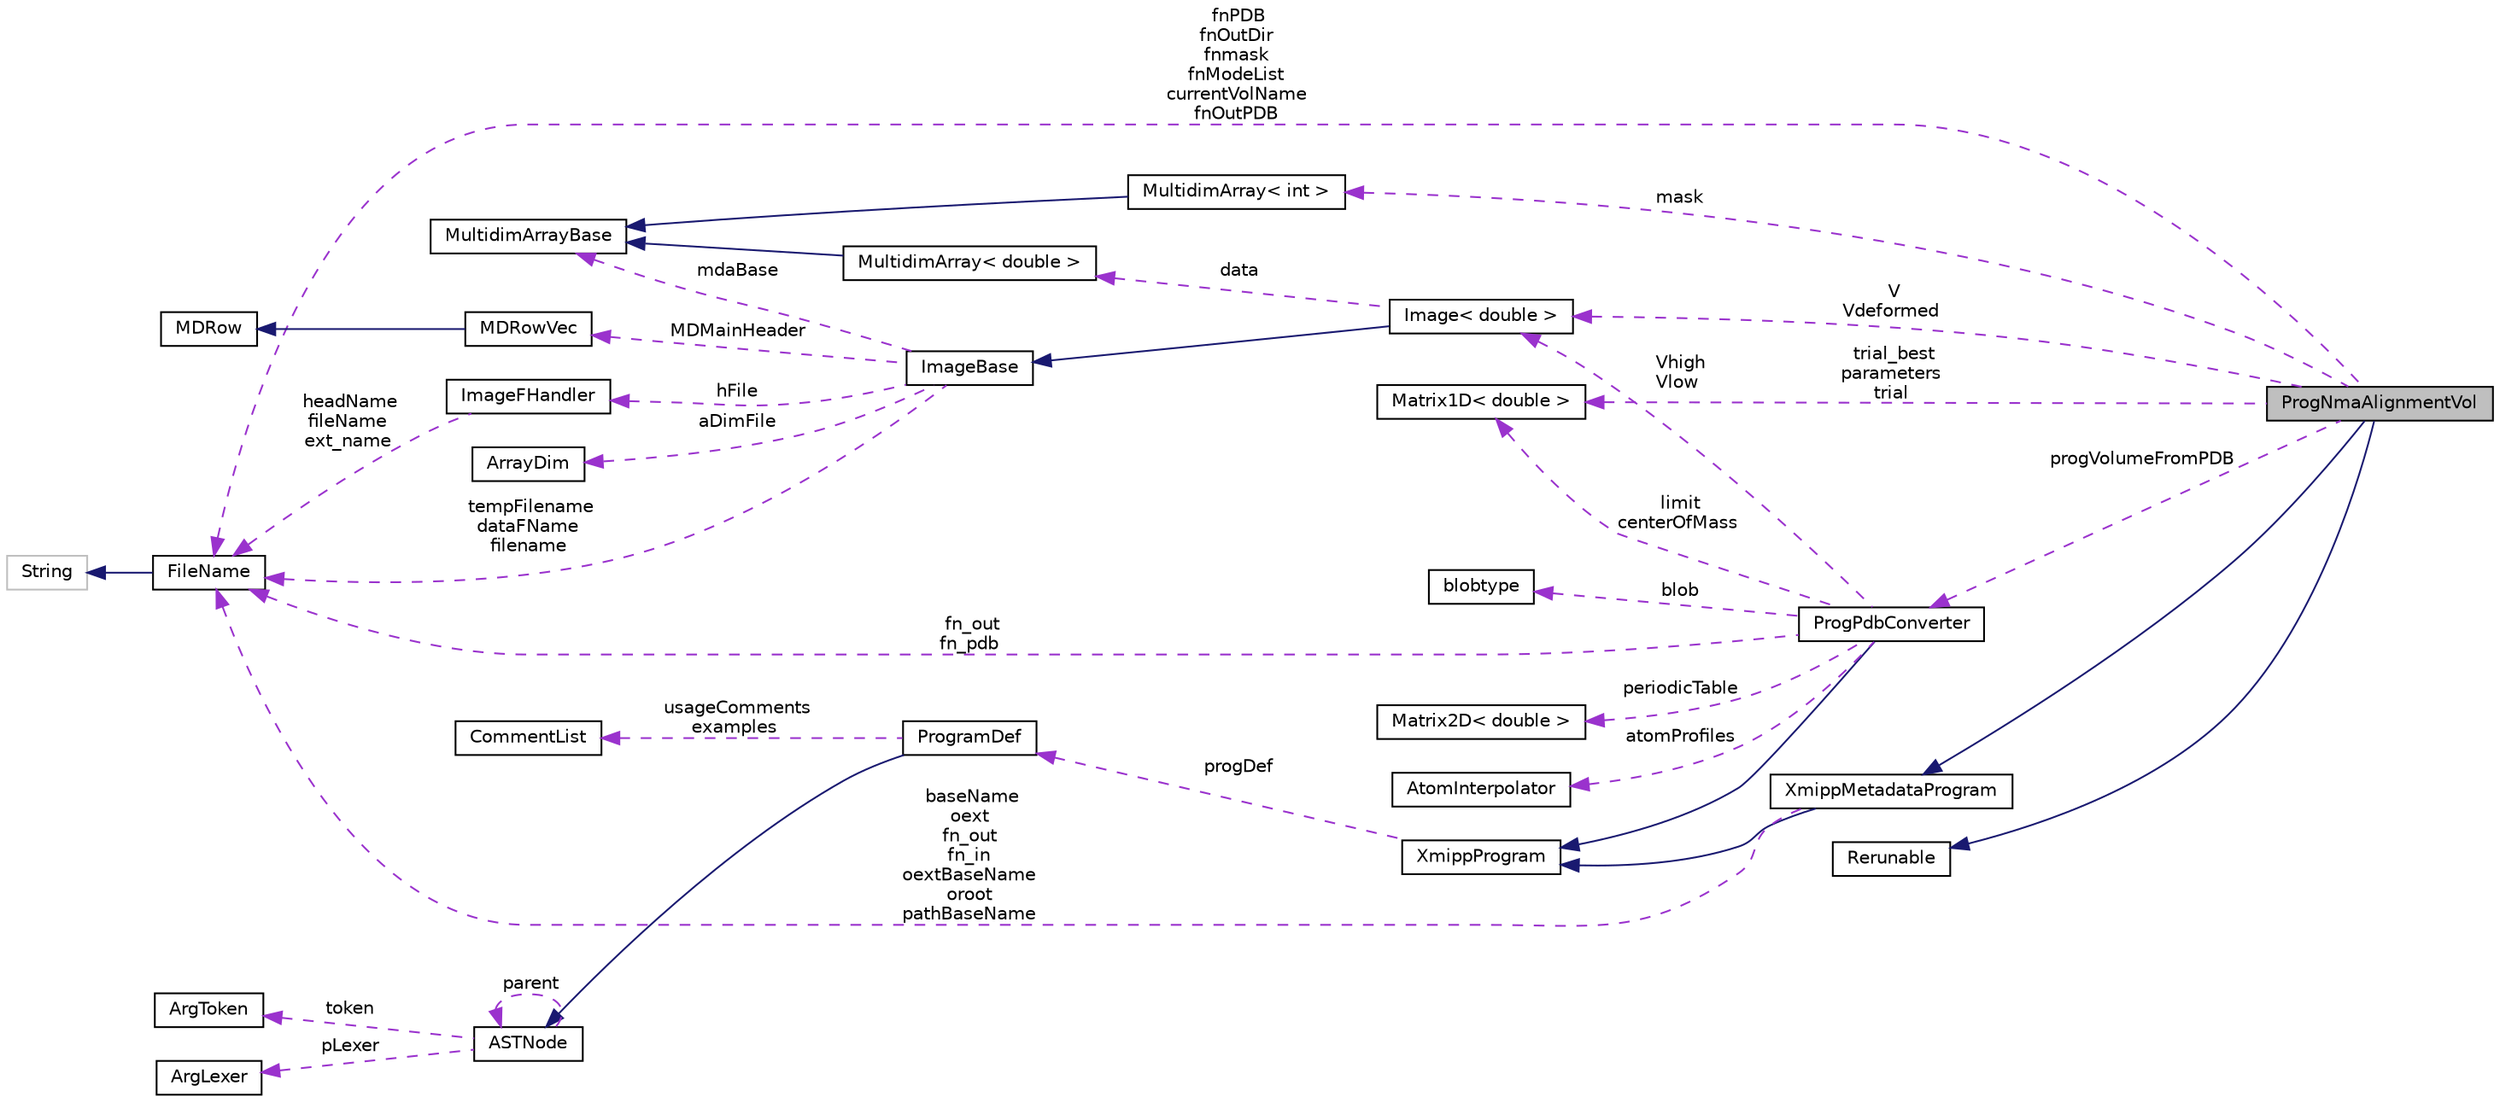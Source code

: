 digraph "ProgNmaAlignmentVol"
{
  edge [fontname="Helvetica",fontsize="10",labelfontname="Helvetica",labelfontsize="10"];
  node [fontname="Helvetica",fontsize="10",shape=record];
  rankdir="LR";
  Node5 [label="ProgNmaAlignmentVol",height=0.2,width=0.4,color="black", fillcolor="grey75", style="filled", fontcolor="black"];
  Node6 -> Node5 [dir="back",color="midnightblue",fontsize="10",style="solid",fontname="Helvetica"];
  Node6 [label="XmippMetadataProgram",height=0.2,width=0.4,color="black", fillcolor="white", style="filled",URL="$classXmippMetadataProgram.html"];
  Node7 -> Node6 [dir="back",color="midnightblue",fontsize="10",style="solid",fontname="Helvetica"];
  Node7 [label="XmippProgram",height=0.2,width=0.4,color="black", fillcolor="white", style="filled",URL="$classXmippProgram.html"];
  Node8 -> Node7 [dir="back",color="darkorchid3",fontsize="10",style="dashed",label=" progDef" ,fontname="Helvetica"];
  Node8 [label="ProgramDef",height=0.2,width=0.4,color="black", fillcolor="white", style="filled",URL="$classProgramDef.html"];
  Node9 -> Node8 [dir="back",color="midnightblue",fontsize="10",style="solid",fontname="Helvetica"];
  Node9 [label="ASTNode",height=0.2,width=0.4,color="black", fillcolor="white", style="filled",URL="$classASTNode.html"];
  Node10 -> Node9 [dir="back",color="darkorchid3",fontsize="10",style="dashed",label=" token" ,fontname="Helvetica"];
  Node10 [label="ArgToken",height=0.2,width=0.4,color="black", fillcolor="white", style="filled",URL="$classArgToken.html"];
  Node11 -> Node9 [dir="back",color="darkorchid3",fontsize="10",style="dashed",label=" pLexer" ,fontname="Helvetica"];
  Node11 [label="ArgLexer",height=0.2,width=0.4,color="black", fillcolor="white", style="filled",URL="$classArgLexer.html"];
  Node9 -> Node9 [dir="back",color="darkorchid3",fontsize="10",style="dashed",label=" parent" ,fontname="Helvetica"];
  Node12 -> Node8 [dir="back",color="darkorchid3",fontsize="10",style="dashed",label=" usageComments\nexamples" ,fontname="Helvetica"];
  Node12 [label="CommentList",height=0.2,width=0.4,color="black", fillcolor="white", style="filled",URL="$classCommentList.html"];
  Node13 -> Node6 [dir="back",color="darkorchid3",fontsize="10",style="dashed",label=" baseName\noext\nfn_out\nfn_in\noextBaseName\noroot\npathBaseName" ,fontname="Helvetica"];
  Node13 [label="FileName",height=0.2,width=0.4,color="black", fillcolor="white", style="filled",URL="$classFileName.html"];
  Node14 -> Node13 [dir="back",color="midnightblue",fontsize="10",style="solid",fontname="Helvetica"];
  Node14 [label="String",height=0.2,width=0.4,color="grey75", fillcolor="white", style="filled"];
  Node15 -> Node5 [dir="back",color="midnightblue",fontsize="10",style="solid",fontname="Helvetica"];
  Node15 [label="Rerunable",height=0.2,width=0.4,color="black", fillcolor="white", style="filled",URL="$classRerunable.html"];
  Node16 -> Node5 [dir="back",color="darkorchid3",fontsize="10",style="dashed",label=" V\nVdeformed" ,fontname="Helvetica"];
  Node16 [label="Image\< double \>",height=0.2,width=0.4,color="black", fillcolor="white", style="filled",URL="$classImage.html"];
  Node17 -> Node16 [dir="back",color="midnightblue",fontsize="10",style="solid",fontname="Helvetica"];
  Node17 [label="ImageBase",height=0.2,width=0.4,color="black", fillcolor="white", style="filled",URL="$classImageBase.html",tooltip="Image base class. "];
  Node18 -> Node17 [dir="back",color="darkorchid3",fontsize="10",style="dashed",label=" mdaBase" ,fontname="Helvetica"];
  Node18 [label="MultidimArrayBase",height=0.2,width=0.4,color="black", fillcolor="white", style="filled",URL="$classMultidimArrayBase.html"];
  Node19 -> Node17 [dir="back",color="darkorchid3",fontsize="10",style="dashed",label=" MDMainHeader" ,fontname="Helvetica"];
  Node19 [label="MDRowVec",height=0.2,width=0.4,color="black", fillcolor="white", style="filled",URL="$classMDRowVec.html"];
  Node20 -> Node19 [dir="back",color="midnightblue",fontsize="10",style="solid",fontname="Helvetica"];
  Node20 [label="MDRow",height=0.2,width=0.4,color="black", fillcolor="white", style="filled",URL="$classMDRow.html"];
  Node21 -> Node17 [dir="back",color="darkorchid3",fontsize="10",style="dashed",label=" hFile" ,fontname="Helvetica"];
  Node21 [label="ImageFHandler",height=0.2,width=0.4,color="black", fillcolor="white", style="filled",URL="$structImageFHandler.html"];
  Node13 -> Node21 [dir="back",color="darkorchid3",fontsize="10",style="dashed",label=" headName\nfileName\next_name" ,fontname="Helvetica"];
  Node22 -> Node17 [dir="back",color="darkorchid3",fontsize="10",style="dashed",label=" aDimFile" ,fontname="Helvetica"];
  Node22 [label="ArrayDim",height=0.2,width=0.4,color="black", fillcolor="white", style="filled",URL="$structArrayDim.html"];
  Node13 -> Node17 [dir="back",color="darkorchid3",fontsize="10",style="dashed",label=" tempFilename\ndataFName\nfilename" ,fontname="Helvetica"];
  Node23 -> Node16 [dir="back",color="darkorchid3",fontsize="10",style="dashed",label=" data" ,fontname="Helvetica"];
  Node23 [label="MultidimArray\< double \>",height=0.2,width=0.4,color="black", fillcolor="white", style="filled",URL="$classMultidimArray.html"];
  Node18 -> Node23 [dir="back",color="midnightblue",fontsize="10",style="solid",fontname="Helvetica"];
  Node24 -> Node5 [dir="back",color="darkorchid3",fontsize="10",style="dashed",label=" trial_best\nparameters\ntrial" ,fontname="Helvetica"];
  Node24 [label="Matrix1D\< double \>",height=0.2,width=0.4,color="black", fillcolor="white", style="filled",URL="$classMatrix1D.html"];
  Node25 -> Node5 [dir="back",color="darkorchid3",fontsize="10",style="dashed",label=" progVolumeFromPDB" ,fontname="Helvetica"];
  Node25 [label="ProgPdbConverter",height=0.2,width=0.4,color="black", fillcolor="white", style="filled",URL="$classProgPdbConverter.html"];
  Node7 -> Node25 [dir="back",color="midnightblue",fontsize="10",style="solid",fontname="Helvetica"];
  Node26 -> Node25 [dir="back",color="darkorchid3",fontsize="10",style="dashed",label=" blob" ,fontname="Helvetica"];
  Node26 [label="blobtype",height=0.2,width=0.4,color="black", fillcolor="white", style="filled",URL="$structblobtype.html"];
  Node27 -> Node25 [dir="back",color="darkorchid3",fontsize="10",style="dashed",label=" periodicTable" ,fontname="Helvetica"];
  Node27 [label="Matrix2D\< double \>",height=0.2,width=0.4,color="black", fillcolor="white", style="filled",URL="$classMatrix2D.html"];
  Node16 -> Node25 [dir="back",color="darkorchid3",fontsize="10",style="dashed",label=" Vhigh\nVlow" ,fontname="Helvetica"];
  Node24 -> Node25 [dir="back",color="darkorchid3",fontsize="10",style="dashed",label=" limit\ncenterOfMass" ,fontname="Helvetica"];
  Node28 -> Node25 [dir="back",color="darkorchid3",fontsize="10",style="dashed",label=" atomProfiles" ,fontname="Helvetica"];
  Node28 [label="AtomInterpolator",height=0.2,width=0.4,color="black", fillcolor="white", style="filled",URL="$classAtomInterpolator.html"];
  Node13 -> Node25 [dir="back",color="darkorchid3",fontsize="10",style="dashed",label=" fn_out\nfn_pdb" ,fontname="Helvetica"];
  Node29 -> Node5 [dir="back",color="darkorchid3",fontsize="10",style="dashed",label=" mask" ,fontname="Helvetica"];
  Node29 [label="MultidimArray\< int \>",height=0.2,width=0.4,color="black", fillcolor="white", style="filled",URL="$classMultidimArray.html"];
  Node18 -> Node29 [dir="back",color="midnightblue",fontsize="10",style="solid",fontname="Helvetica"];
  Node13 -> Node5 [dir="back",color="darkorchid3",fontsize="10",style="dashed",label=" fnPDB\nfnOutDir\nfnmask\nfnModeList\ncurrentVolName\nfnOutPDB" ,fontname="Helvetica"];
}
